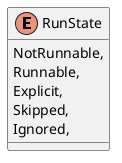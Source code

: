 @startuml
enum RunState {
    NotRunnable,
    Runnable,
    Explicit,
    Skipped,
    Ignored,
}
@enduml
